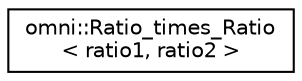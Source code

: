 digraph "Graphical Class Hierarchy"
{
  edge [fontname="Helvetica",fontsize="10",labelfontname="Helvetica",labelfontsize="10"];
  node [fontname="Helvetica",fontsize="10",shape=record];
  rankdir="LR";
  Node0 [label="omni::Ratio_times_Ratio\l\< ratio1, ratio2 \>",height=0.2,width=0.4,color="black", fillcolor="white", style="filled",URL="$classomni_1_1Ratio__times__Ratio.html"];
}
